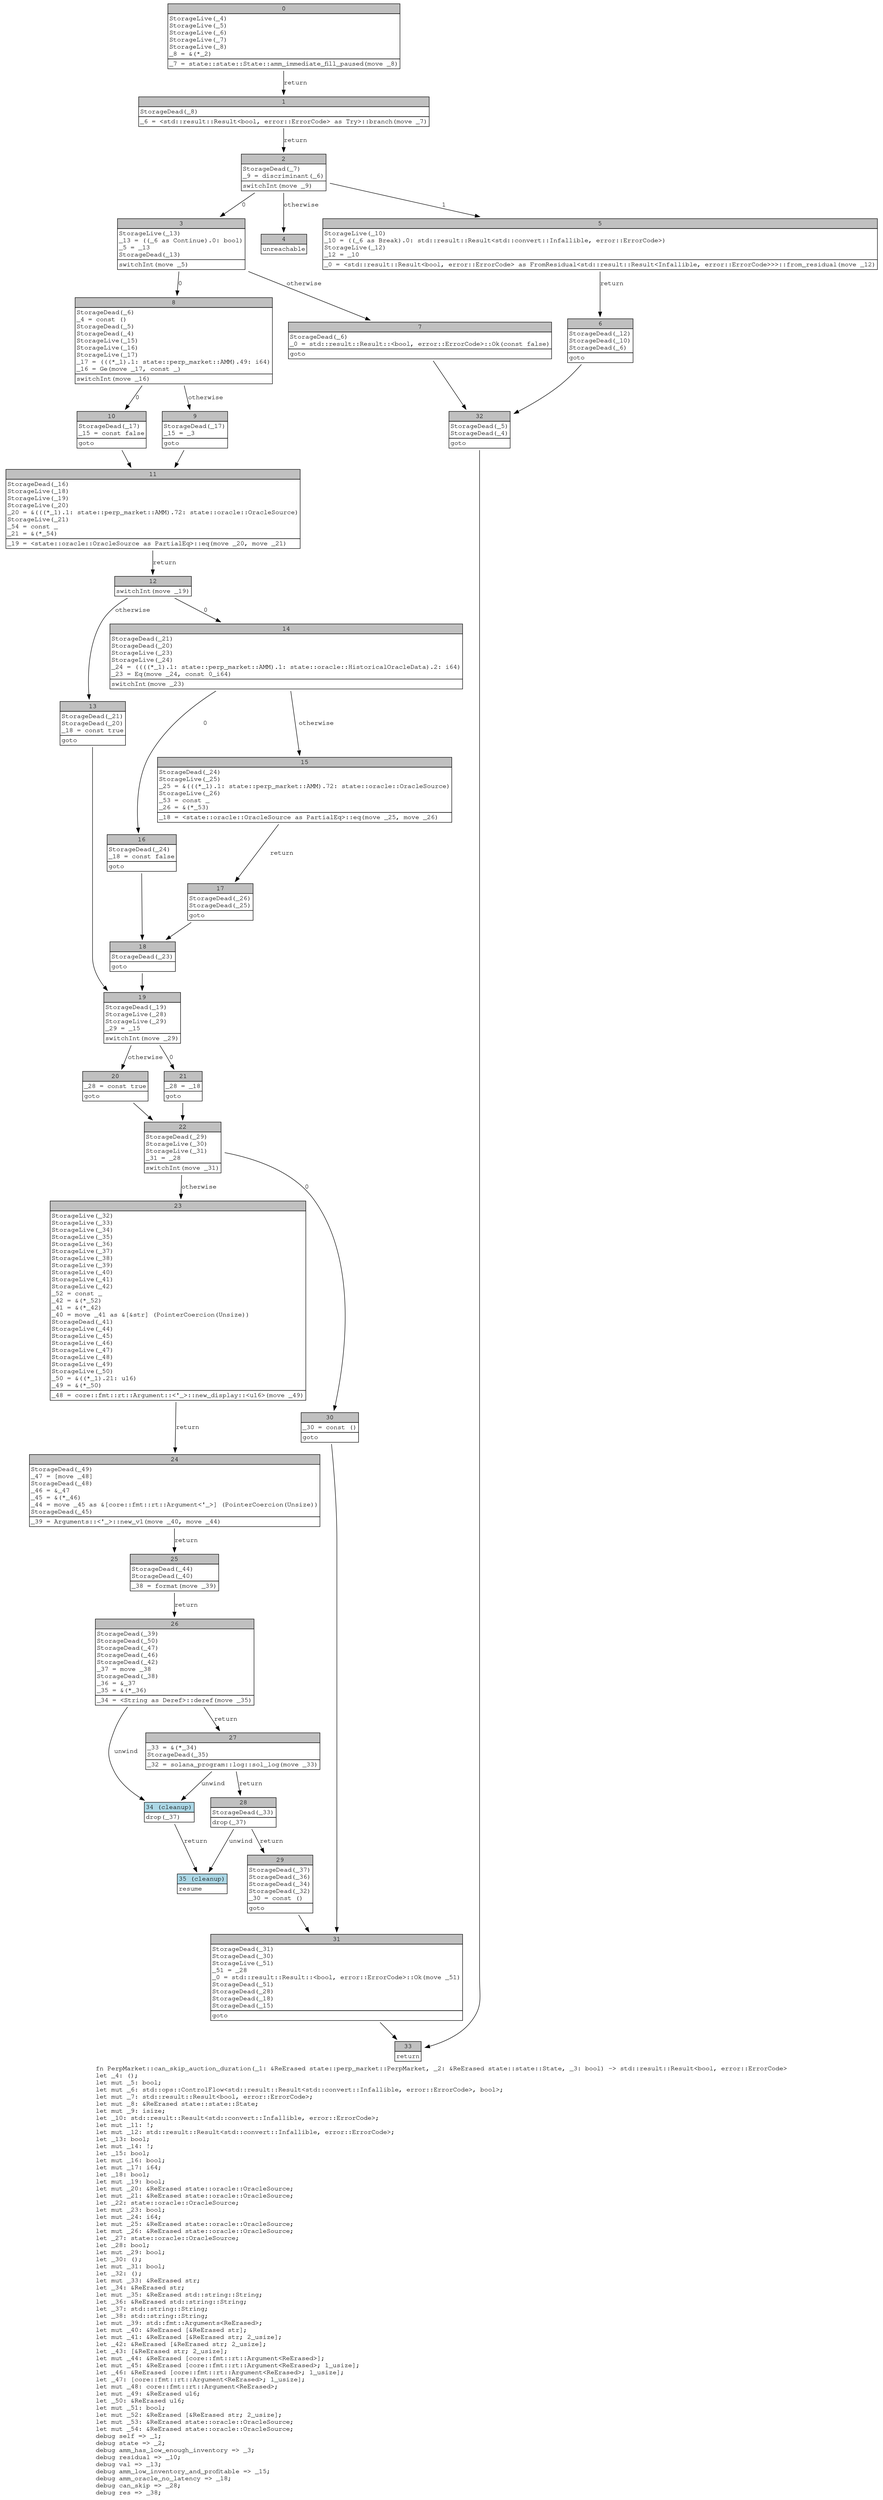 digraph Mir_0_3792 {
    graph [fontname="Courier, monospace"];
    node [fontname="Courier, monospace"];
    edge [fontname="Courier, monospace"];
    label=<fn PerpMarket::can_skip_auction_duration(_1: &amp;ReErased state::perp_market::PerpMarket, _2: &amp;ReErased state::state::State, _3: bool) -&gt; std::result::Result&lt;bool, error::ErrorCode&gt;<br align="left"/>let _4: ();<br align="left"/>let mut _5: bool;<br align="left"/>let mut _6: std::ops::ControlFlow&lt;std::result::Result&lt;std::convert::Infallible, error::ErrorCode&gt;, bool&gt;;<br align="left"/>let mut _7: std::result::Result&lt;bool, error::ErrorCode&gt;;<br align="left"/>let mut _8: &amp;ReErased state::state::State;<br align="left"/>let mut _9: isize;<br align="left"/>let _10: std::result::Result&lt;std::convert::Infallible, error::ErrorCode&gt;;<br align="left"/>let mut _11: !;<br align="left"/>let mut _12: std::result::Result&lt;std::convert::Infallible, error::ErrorCode&gt;;<br align="left"/>let _13: bool;<br align="left"/>let mut _14: !;<br align="left"/>let _15: bool;<br align="left"/>let mut _16: bool;<br align="left"/>let mut _17: i64;<br align="left"/>let _18: bool;<br align="left"/>let mut _19: bool;<br align="left"/>let mut _20: &amp;ReErased state::oracle::OracleSource;<br align="left"/>let mut _21: &amp;ReErased state::oracle::OracleSource;<br align="left"/>let _22: state::oracle::OracleSource;<br align="left"/>let mut _23: bool;<br align="left"/>let mut _24: i64;<br align="left"/>let mut _25: &amp;ReErased state::oracle::OracleSource;<br align="left"/>let mut _26: &amp;ReErased state::oracle::OracleSource;<br align="left"/>let _27: state::oracle::OracleSource;<br align="left"/>let _28: bool;<br align="left"/>let mut _29: bool;<br align="left"/>let _30: ();<br align="left"/>let mut _31: bool;<br align="left"/>let _32: ();<br align="left"/>let mut _33: &amp;ReErased str;<br align="left"/>let _34: &amp;ReErased str;<br align="left"/>let mut _35: &amp;ReErased std::string::String;<br align="left"/>let _36: &amp;ReErased std::string::String;<br align="left"/>let _37: std::string::String;<br align="left"/>let _38: std::string::String;<br align="left"/>let mut _39: std::fmt::Arguments&lt;ReErased&gt;;<br align="left"/>let mut _40: &amp;ReErased [&amp;ReErased str];<br align="left"/>let mut _41: &amp;ReErased [&amp;ReErased str; 2_usize];<br align="left"/>let _42: &amp;ReErased [&amp;ReErased str; 2_usize];<br align="left"/>let _43: [&amp;ReErased str; 2_usize];<br align="left"/>let mut _44: &amp;ReErased [core::fmt::rt::Argument&lt;ReErased&gt;];<br align="left"/>let mut _45: &amp;ReErased [core::fmt::rt::Argument&lt;ReErased&gt;; 1_usize];<br align="left"/>let _46: &amp;ReErased [core::fmt::rt::Argument&lt;ReErased&gt;; 1_usize];<br align="left"/>let _47: [core::fmt::rt::Argument&lt;ReErased&gt;; 1_usize];<br align="left"/>let mut _48: core::fmt::rt::Argument&lt;ReErased&gt;;<br align="left"/>let mut _49: &amp;ReErased u16;<br align="left"/>let _50: &amp;ReErased u16;<br align="left"/>let mut _51: bool;<br align="left"/>let mut _52: &amp;ReErased [&amp;ReErased str; 2_usize];<br align="left"/>let mut _53: &amp;ReErased state::oracle::OracleSource;<br align="left"/>let mut _54: &amp;ReErased state::oracle::OracleSource;<br align="left"/>debug self =&gt; _1;<br align="left"/>debug state =&gt; _2;<br align="left"/>debug amm_has_low_enough_inventory =&gt; _3;<br align="left"/>debug residual =&gt; _10;<br align="left"/>debug val =&gt; _13;<br align="left"/>debug amm_low_inventory_and_profitable =&gt; _15;<br align="left"/>debug amm_oracle_no_latency =&gt; _18;<br align="left"/>debug can_skip =&gt; _28;<br align="left"/>debug res =&gt; _38;<br align="left"/>>;
    bb0__0_3792 [shape="none", label=<<table border="0" cellborder="1" cellspacing="0"><tr><td bgcolor="gray" align="center" colspan="1">0</td></tr><tr><td align="left" balign="left">StorageLive(_4)<br/>StorageLive(_5)<br/>StorageLive(_6)<br/>StorageLive(_7)<br/>StorageLive(_8)<br/>_8 = &amp;(*_2)<br/></td></tr><tr><td align="left">_7 = state::state::State::amm_immediate_fill_paused(move _8)</td></tr></table>>];
    bb1__0_3792 [shape="none", label=<<table border="0" cellborder="1" cellspacing="0"><tr><td bgcolor="gray" align="center" colspan="1">1</td></tr><tr><td align="left" balign="left">StorageDead(_8)<br/></td></tr><tr><td align="left">_6 = &lt;std::result::Result&lt;bool, error::ErrorCode&gt; as Try&gt;::branch(move _7)</td></tr></table>>];
    bb2__0_3792 [shape="none", label=<<table border="0" cellborder="1" cellspacing="0"><tr><td bgcolor="gray" align="center" colspan="1">2</td></tr><tr><td align="left" balign="left">StorageDead(_7)<br/>_9 = discriminant(_6)<br/></td></tr><tr><td align="left">switchInt(move _9)</td></tr></table>>];
    bb3__0_3792 [shape="none", label=<<table border="0" cellborder="1" cellspacing="0"><tr><td bgcolor="gray" align="center" colspan="1">3</td></tr><tr><td align="left" balign="left">StorageLive(_13)<br/>_13 = ((_6 as Continue).0: bool)<br/>_5 = _13<br/>StorageDead(_13)<br/></td></tr><tr><td align="left">switchInt(move _5)</td></tr></table>>];
    bb4__0_3792 [shape="none", label=<<table border="0" cellborder="1" cellspacing="0"><tr><td bgcolor="gray" align="center" colspan="1">4</td></tr><tr><td align="left">unreachable</td></tr></table>>];
    bb5__0_3792 [shape="none", label=<<table border="0" cellborder="1" cellspacing="0"><tr><td bgcolor="gray" align="center" colspan="1">5</td></tr><tr><td align="left" balign="left">StorageLive(_10)<br/>_10 = ((_6 as Break).0: std::result::Result&lt;std::convert::Infallible, error::ErrorCode&gt;)<br/>StorageLive(_12)<br/>_12 = _10<br/></td></tr><tr><td align="left">_0 = &lt;std::result::Result&lt;bool, error::ErrorCode&gt; as FromResidual&lt;std::result::Result&lt;Infallible, error::ErrorCode&gt;&gt;&gt;::from_residual(move _12)</td></tr></table>>];
    bb6__0_3792 [shape="none", label=<<table border="0" cellborder="1" cellspacing="0"><tr><td bgcolor="gray" align="center" colspan="1">6</td></tr><tr><td align="left" balign="left">StorageDead(_12)<br/>StorageDead(_10)<br/>StorageDead(_6)<br/></td></tr><tr><td align="left">goto</td></tr></table>>];
    bb7__0_3792 [shape="none", label=<<table border="0" cellborder="1" cellspacing="0"><tr><td bgcolor="gray" align="center" colspan="1">7</td></tr><tr><td align="left" balign="left">StorageDead(_6)<br/>_0 = std::result::Result::&lt;bool, error::ErrorCode&gt;::Ok(const false)<br/></td></tr><tr><td align="left">goto</td></tr></table>>];
    bb8__0_3792 [shape="none", label=<<table border="0" cellborder="1" cellspacing="0"><tr><td bgcolor="gray" align="center" colspan="1">8</td></tr><tr><td align="left" balign="left">StorageDead(_6)<br/>_4 = const ()<br/>StorageDead(_5)<br/>StorageDead(_4)<br/>StorageLive(_15)<br/>StorageLive(_16)<br/>StorageLive(_17)<br/>_17 = (((*_1).1: state::perp_market::AMM).49: i64)<br/>_16 = Ge(move _17, const _)<br/></td></tr><tr><td align="left">switchInt(move _16)</td></tr></table>>];
    bb9__0_3792 [shape="none", label=<<table border="0" cellborder="1" cellspacing="0"><tr><td bgcolor="gray" align="center" colspan="1">9</td></tr><tr><td align="left" balign="left">StorageDead(_17)<br/>_15 = _3<br/></td></tr><tr><td align="left">goto</td></tr></table>>];
    bb10__0_3792 [shape="none", label=<<table border="0" cellborder="1" cellspacing="0"><tr><td bgcolor="gray" align="center" colspan="1">10</td></tr><tr><td align="left" balign="left">StorageDead(_17)<br/>_15 = const false<br/></td></tr><tr><td align="left">goto</td></tr></table>>];
    bb11__0_3792 [shape="none", label=<<table border="0" cellborder="1" cellspacing="0"><tr><td bgcolor="gray" align="center" colspan="1">11</td></tr><tr><td align="left" balign="left">StorageDead(_16)<br/>StorageLive(_18)<br/>StorageLive(_19)<br/>StorageLive(_20)<br/>_20 = &amp;(((*_1).1: state::perp_market::AMM).72: state::oracle::OracleSource)<br/>StorageLive(_21)<br/>_54 = const _<br/>_21 = &amp;(*_54)<br/></td></tr><tr><td align="left">_19 = &lt;state::oracle::OracleSource as PartialEq&gt;::eq(move _20, move _21)</td></tr></table>>];
    bb12__0_3792 [shape="none", label=<<table border="0" cellborder="1" cellspacing="0"><tr><td bgcolor="gray" align="center" colspan="1">12</td></tr><tr><td align="left">switchInt(move _19)</td></tr></table>>];
    bb13__0_3792 [shape="none", label=<<table border="0" cellborder="1" cellspacing="0"><tr><td bgcolor="gray" align="center" colspan="1">13</td></tr><tr><td align="left" balign="left">StorageDead(_21)<br/>StorageDead(_20)<br/>_18 = const true<br/></td></tr><tr><td align="left">goto</td></tr></table>>];
    bb14__0_3792 [shape="none", label=<<table border="0" cellborder="1" cellspacing="0"><tr><td bgcolor="gray" align="center" colspan="1">14</td></tr><tr><td align="left" balign="left">StorageDead(_21)<br/>StorageDead(_20)<br/>StorageLive(_23)<br/>StorageLive(_24)<br/>_24 = ((((*_1).1: state::perp_market::AMM).1: state::oracle::HistoricalOracleData).2: i64)<br/>_23 = Eq(move _24, const 0_i64)<br/></td></tr><tr><td align="left">switchInt(move _23)</td></tr></table>>];
    bb15__0_3792 [shape="none", label=<<table border="0" cellborder="1" cellspacing="0"><tr><td bgcolor="gray" align="center" colspan="1">15</td></tr><tr><td align="left" balign="left">StorageDead(_24)<br/>StorageLive(_25)<br/>_25 = &amp;(((*_1).1: state::perp_market::AMM).72: state::oracle::OracleSource)<br/>StorageLive(_26)<br/>_53 = const _<br/>_26 = &amp;(*_53)<br/></td></tr><tr><td align="left">_18 = &lt;state::oracle::OracleSource as PartialEq&gt;::eq(move _25, move _26)</td></tr></table>>];
    bb16__0_3792 [shape="none", label=<<table border="0" cellborder="1" cellspacing="0"><tr><td bgcolor="gray" align="center" colspan="1">16</td></tr><tr><td align="left" balign="left">StorageDead(_24)<br/>_18 = const false<br/></td></tr><tr><td align="left">goto</td></tr></table>>];
    bb17__0_3792 [shape="none", label=<<table border="0" cellborder="1" cellspacing="0"><tr><td bgcolor="gray" align="center" colspan="1">17</td></tr><tr><td align="left" balign="left">StorageDead(_26)<br/>StorageDead(_25)<br/></td></tr><tr><td align="left">goto</td></tr></table>>];
    bb18__0_3792 [shape="none", label=<<table border="0" cellborder="1" cellspacing="0"><tr><td bgcolor="gray" align="center" colspan="1">18</td></tr><tr><td align="left" balign="left">StorageDead(_23)<br/></td></tr><tr><td align="left">goto</td></tr></table>>];
    bb19__0_3792 [shape="none", label=<<table border="0" cellborder="1" cellspacing="0"><tr><td bgcolor="gray" align="center" colspan="1">19</td></tr><tr><td align="left" balign="left">StorageDead(_19)<br/>StorageLive(_28)<br/>StorageLive(_29)<br/>_29 = _15<br/></td></tr><tr><td align="left">switchInt(move _29)</td></tr></table>>];
    bb20__0_3792 [shape="none", label=<<table border="0" cellborder="1" cellspacing="0"><tr><td bgcolor="gray" align="center" colspan="1">20</td></tr><tr><td align="left" balign="left">_28 = const true<br/></td></tr><tr><td align="left">goto</td></tr></table>>];
    bb21__0_3792 [shape="none", label=<<table border="0" cellborder="1" cellspacing="0"><tr><td bgcolor="gray" align="center" colspan="1">21</td></tr><tr><td align="left" balign="left">_28 = _18<br/></td></tr><tr><td align="left">goto</td></tr></table>>];
    bb22__0_3792 [shape="none", label=<<table border="0" cellborder="1" cellspacing="0"><tr><td bgcolor="gray" align="center" colspan="1">22</td></tr><tr><td align="left" balign="left">StorageDead(_29)<br/>StorageLive(_30)<br/>StorageLive(_31)<br/>_31 = _28<br/></td></tr><tr><td align="left">switchInt(move _31)</td></tr></table>>];
    bb23__0_3792 [shape="none", label=<<table border="0" cellborder="1" cellspacing="0"><tr><td bgcolor="gray" align="center" colspan="1">23</td></tr><tr><td align="left" balign="left">StorageLive(_32)<br/>StorageLive(_33)<br/>StorageLive(_34)<br/>StorageLive(_35)<br/>StorageLive(_36)<br/>StorageLive(_37)<br/>StorageLive(_38)<br/>StorageLive(_39)<br/>StorageLive(_40)<br/>StorageLive(_41)<br/>StorageLive(_42)<br/>_52 = const _<br/>_42 = &amp;(*_52)<br/>_41 = &amp;(*_42)<br/>_40 = move _41 as &amp;[&amp;str] (PointerCoercion(Unsize))<br/>StorageDead(_41)<br/>StorageLive(_44)<br/>StorageLive(_45)<br/>StorageLive(_46)<br/>StorageLive(_47)<br/>StorageLive(_48)<br/>StorageLive(_49)<br/>StorageLive(_50)<br/>_50 = &amp;((*_1).21: u16)<br/>_49 = &amp;(*_50)<br/></td></tr><tr><td align="left">_48 = core::fmt::rt::Argument::&lt;'_&gt;::new_display::&lt;u16&gt;(move _49)</td></tr></table>>];
    bb24__0_3792 [shape="none", label=<<table border="0" cellborder="1" cellspacing="0"><tr><td bgcolor="gray" align="center" colspan="1">24</td></tr><tr><td align="left" balign="left">StorageDead(_49)<br/>_47 = [move _48]<br/>StorageDead(_48)<br/>_46 = &amp;_47<br/>_45 = &amp;(*_46)<br/>_44 = move _45 as &amp;[core::fmt::rt::Argument&lt;'_&gt;] (PointerCoercion(Unsize))<br/>StorageDead(_45)<br/></td></tr><tr><td align="left">_39 = Arguments::&lt;'_&gt;::new_v1(move _40, move _44)</td></tr></table>>];
    bb25__0_3792 [shape="none", label=<<table border="0" cellborder="1" cellspacing="0"><tr><td bgcolor="gray" align="center" colspan="1">25</td></tr><tr><td align="left" balign="left">StorageDead(_44)<br/>StorageDead(_40)<br/></td></tr><tr><td align="left">_38 = format(move _39)</td></tr></table>>];
    bb26__0_3792 [shape="none", label=<<table border="0" cellborder="1" cellspacing="0"><tr><td bgcolor="gray" align="center" colspan="1">26</td></tr><tr><td align="left" balign="left">StorageDead(_39)<br/>StorageDead(_50)<br/>StorageDead(_47)<br/>StorageDead(_46)<br/>StorageDead(_42)<br/>_37 = move _38<br/>StorageDead(_38)<br/>_36 = &amp;_37<br/>_35 = &amp;(*_36)<br/></td></tr><tr><td align="left">_34 = &lt;String as Deref&gt;::deref(move _35)</td></tr></table>>];
    bb27__0_3792 [shape="none", label=<<table border="0" cellborder="1" cellspacing="0"><tr><td bgcolor="gray" align="center" colspan="1">27</td></tr><tr><td align="left" balign="left">_33 = &amp;(*_34)<br/>StorageDead(_35)<br/></td></tr><tr><td align="left">_32 = solana_program::log::sol_log(move _33)</td></tr></table>>];
    bb28__0_3792 [shape="none", label=<<table border="0" cellborder="1" cellspacing="0"><tr><td bgcolor="gray" align="center" colspan="1">28</td></tr><tr><td align="left" balign="left">StorageDead(_33)<br/></td></tr><tr><td align="left">drop(_37)</td></tr></table>>];
    bb29__0_3792 [shape="none", label=<<table border="0" cellborder="1" cellspacing="0"><tr><td bgcolor="gray" align="center" colspan="1">29</td></tr><tr><td align="left" balign="left">StorageDead(_37)<br/>StorageDead(_36)<br/>StorageDead(_34)<br/>StorageDead(_32)<br/>_30 = const ()<br/></td></tr><tr><td align="left">goto</td></tr></table>>];
    bb30__0_3792 [shape="none", label=<<table border="0" cellborder="1" cellspacing="0"><tr><td bgcolor="gray" align="center" colspan="1">30</td></tr><tr><td align="left" balign="left">_30 = const ()<br/></td></tr><tr><td align="left">goto</td></tr></table>>];
    bb31__0_3792 [shape="none", label=<<table border="0" cellborder="1" cellspacing="0"><tr><td bgcolor="gray" align="center" colspan="1">31</td></tr><tr><td align="left" balign="left">StorageDead(_31)<br/>StorageDead(_30)<br/>StorageLive(_51)<br/>_51 = _28<br/>_0 = std::result::Result::&lt;bool, error::ErrorCode&gt;::Ok(move _51)<br/>StorageDead(_51)<br/>StorageDead(_28)<br/>StorageDead(_18)<br/>StorageDead(_15)<br/></td></tr><tr><td align="left">goto</td></tr></table>>];
    bb32__0_3792 [shape="none", label=<<table border="0" cellborder="1" cellspacing="0"><tr><td bgcolor="gray" align="center" colspan="1">32</td></tr><tr><td align="left" balign="left">StorageDead(_5)<br/>StorageDead(_4)<br/></td></tr><tr><td align="left">goto</td></tr></table>>];
    bb33__0_3792 [shape="none", label=<<table border="0" cellborder="1" cellspacing="0"><tr><td bgcolor="gray" align="center" colspan="1">33</td></tr><tr><td align="left">return</td></tr></table>>];
    bb34__0_3792 [shape="none", label=<<table border="0" cellborder="1" cellspacing="0"><tr><td bgcolor="lightblue" align="center" colspan="1">34 (cleanup)</td></tr><tr><td align="left">drop(_37)</td></tr></table>>];
    bb35__0_3792 [shape="none", label=<<table border="0" cellborder="1" cellspacing="0"><tr><td bgcolor="lightblue" align="center" colspan="1">35 (cleanup)</td></tr><tr><td align="left">resume</td></tr></table>>];
    bb0__0_3792 -> bb1__0_3792 [label="return"];
    bb1__0_3792 -> bb2__0_3792 [label="return"];
    bb2__0_3792 -> bb3__0_3792 [label="0"];
    bb2__0_3792 -> bb5__0_3792 [label="1"];
    bb2__0_3792 -> bb4__0_3792 [label="otherwise"];
    bb3__0_3792 -> bb8__0_3792 [label="0"];
    bb3__0_3792 -> bb7__0_3792 [label="otherwise"];
    bb5__0_3792 -> bb6__0_3792 [label="return"];
    bb6__0_3792 -> bb32__0_3792 [label=""];
    bb7__0_3792 -> bb32__0_3792 [label=""];
    bb8__0_3792 -> bb10__0_3792 [label="0"];
    bb8__0_3792 -> bb9__0_3792 [label="otherwise"];
    bb9__0_3792 -> bb11__0_3792 [label=""];
    bb10__0_3792 -> bb11__0_3792 [label=""];
    bb11__0_3792 -> bb12__0_3792 [label="return"];
    bb12__0_3792 -> bb14__0_3792 [label="0"];
    bb12__0_3792 -> bb13__0_3792 [label="otherwise"];
    bb13__0_3792 -> bb19__0_3792 [label=""];
    bb14__0_3792 -> bb16__0_3792 [label="0"];
    bb14__0_3792 -> bb15__0_3792 [label="otherwise"];
    bb15__0_3792 -> bb17__0_3792 [label="return"];
    bb16__0_3792 -> bb18__0_3792 [label=""];
    bb17__0_3792 -> bb18__0_3792 [label=""];
    bb18__0_3792 -> bb19__0_3792 [label=""];
    bb19__0_3792 -> bb21__0_3792 [label="0"];
    bb19__0_3792 -> bb20__0_3792 [label="otherwise"];
    bb20__0_3792 -> bb22__0_3792 [label=""];
    bb21__0_3792 -> bb22__0_3792 [label=""];
    bb22__0_3792 -> bb30__0_3792 [label="0"];
    bb22__0_3792 -> bb23__0_3792 [label="otherwise"];
    bb23__0_3792 -> bb24__0_3792 [label="return"];
    bb24__0_3792 -> bb25__0_3792 [label="return"];
    bb25__0_3792 -> bb26__0_3792 [label="return"];
    bb26__0_3792 -> bb27__0_3792 [label="return"];
    bb26__0_3792 -> bb34__0_3792 [label="unwind"];
    bb27__0_3792 -> bb28__0_3792 [label="return"];
    bb27__0_3792 -> bb34__0_3792 [label="unwind"];
    bb28__0_3792 -> bb29__0_3792 [label="return"];
    bb28__0_3792 -> bb35__0_3792 [label="unwind"];
    bb29__0_3792 -> bb31__0_3792 [label=""];
    bb30__0_3792 -> bb31__0_3792 [label=""];
    bb31__0_3792 -> bb33__0_3792 [label=""];
    bb32__0_3792 -> bb33__0_3792 [label=""];
    bb34__0_3792 -> bb35__0_3792 [label="return"];
}

